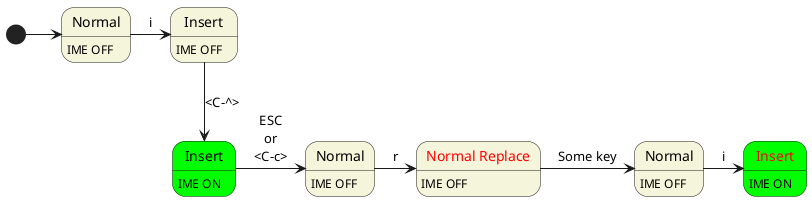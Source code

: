 @startuml
skinparam state {
	BackgroundColor #Beige
}

state Normal1: IME OFF
state "Normal" as Normal1

state Insert2: IME OFF
state "Insert" as Insert2

state Insert3: IME ON
state "Insert" as Insert3 #Lime

state Normal4: IME OFF
state "Normal" as Normal4

state Normal5: IME OFF
state "Normal Replace" as Normal5 #text:Red

state Normal6: IME OFF
state "Normal" as Normal6

state Insert7: IME ON
state "Insert" as Insert7 #Lime;text:Red

[*] -> Normal1
Normal1 -> Insert2: i
Insert2 --> Insert3 : <C-^>
Insert3 -> Normal4 : ESC\nor\n<C-c>
Normal4 -> Normal5 : r
Normal5 -> Normal6 : Some key
Normal6 -> Insert7 : i
@enduml
